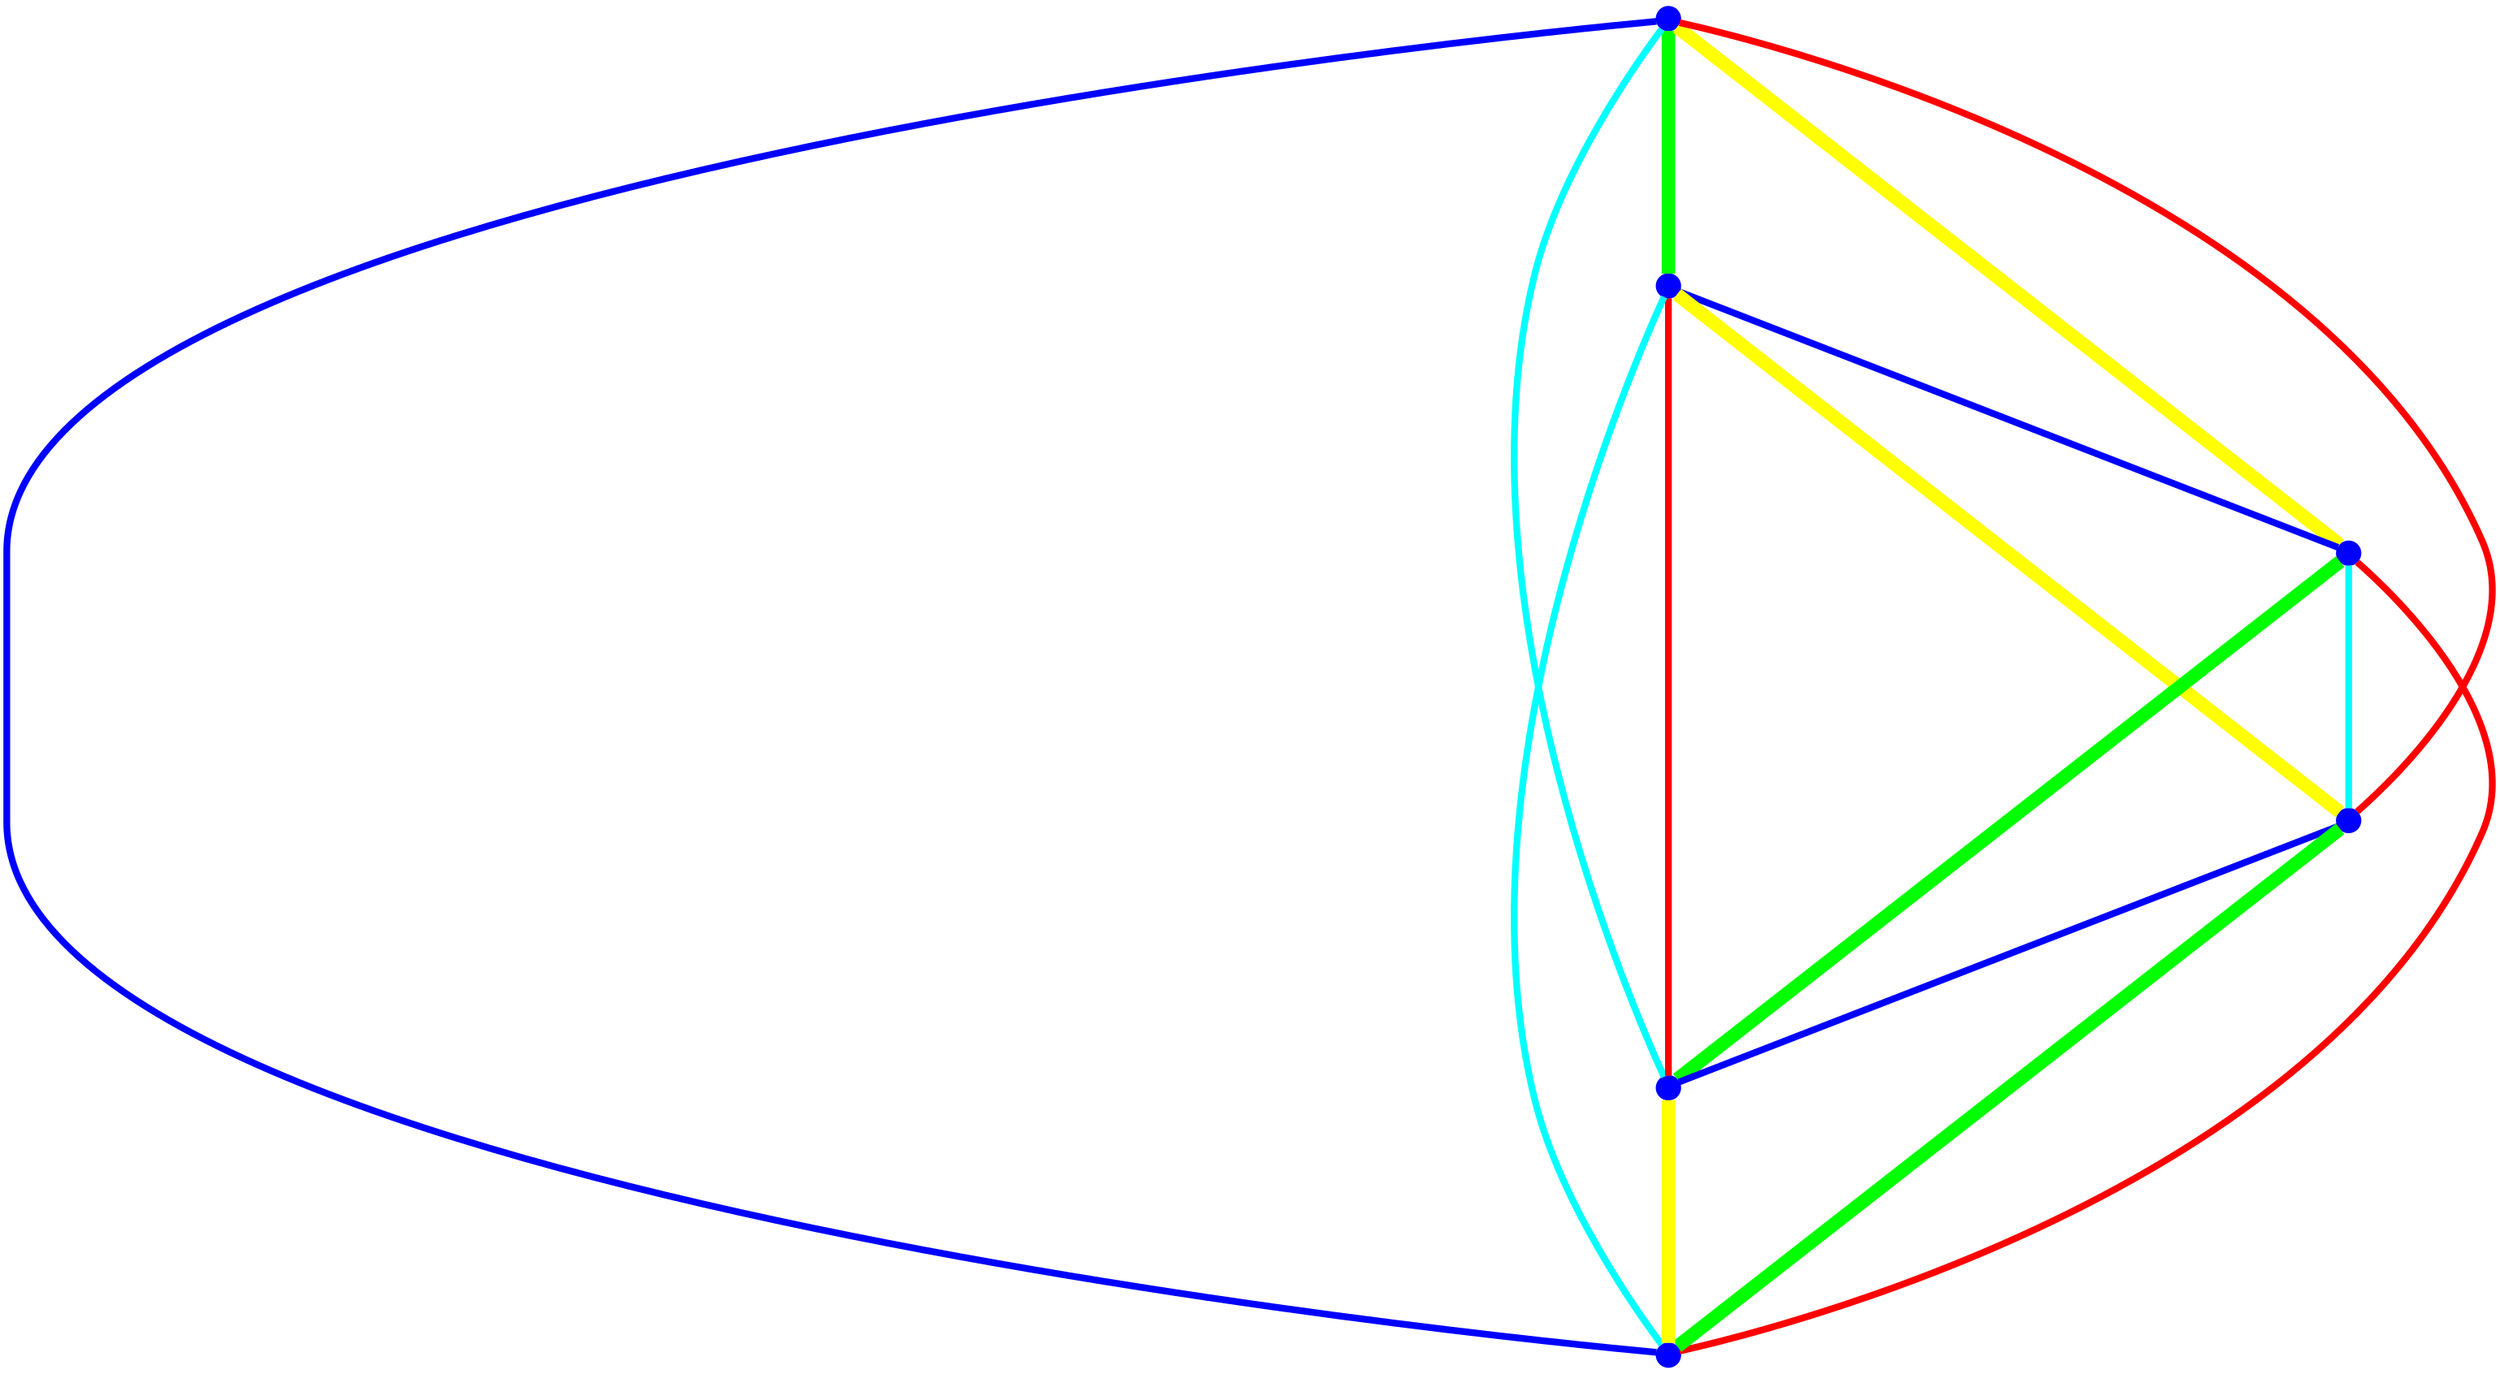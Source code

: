 graph {
ranksep=2
nodesep=2
node [label="" shape=circle style=filled fixedsize=true color=blue fillcolor=blue width=0.2];
"1" -- "2" [style="solid",penwidth="8",color="green"];
"1" -- "3" [style="solid",penwidth="8",color="yellow"];
"1" -- "4" [style="solid",penwidth="4",color="red"];
"1" -- "5" [style="solid",penwidth="4",color="cyan"];
"1" -- "6" [style="solid",penwidth="4",color="blue"];
"2" -- "3" [style="solid",penwidth="4",color="blue"];
"2" -- "4" [style="solid",penwidth="8",color="yellow"];
"2" -- "5" [style="solid",penwidth="4",color="red"];
"2" -- "6" [style="solid",penwidth="4",color="cyan"];
"3" -- "4" [style="solid",penwidth="4",color="cyan"];
"3" -- "5" [style="solid",penwidth="8",color="green"];
"3" -- "6" [style="solid",penwidth="4",color="red"];
"4" -- "5" [style="solid",penwidth="4",color="blue"];
"4" -- "6" [style="solid",penwidth="8",color="green"];
"5" -- "6" [style="solid",penwidth="8",color="yellow"];
}

